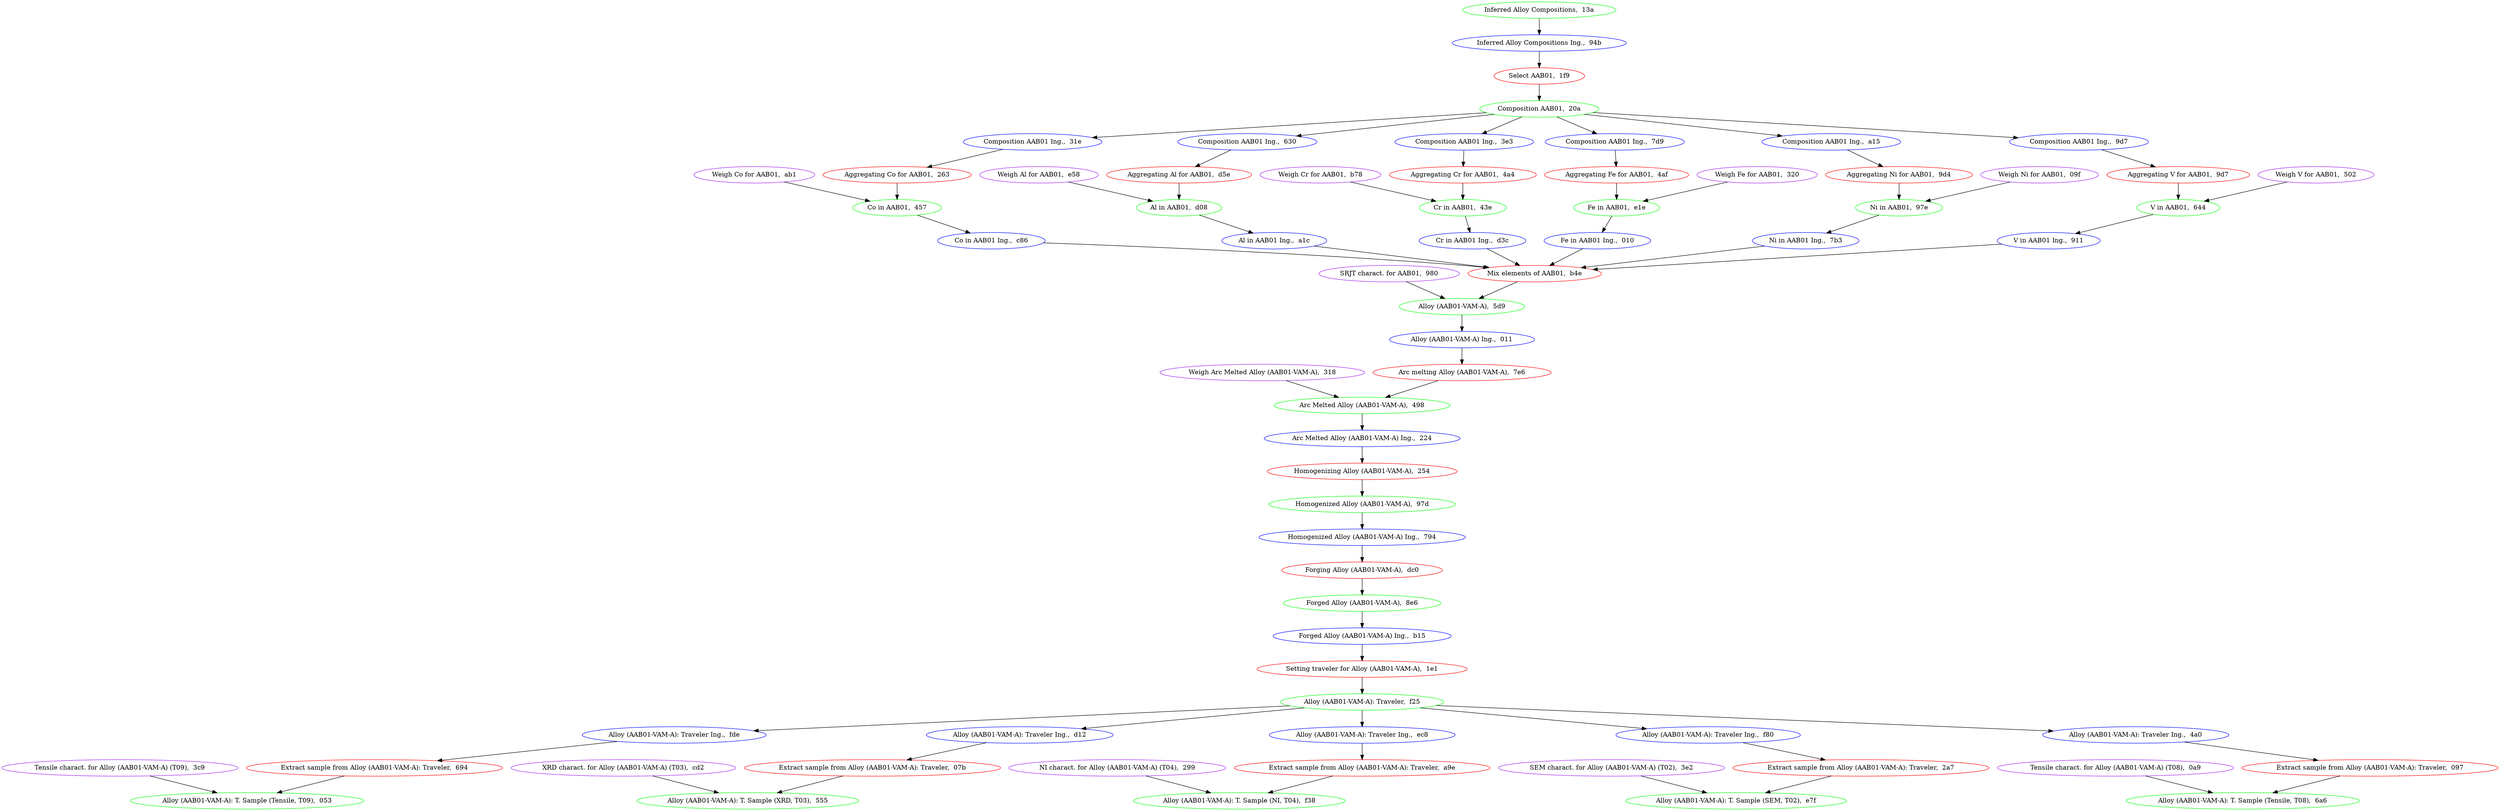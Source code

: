 strict digraph "" {
	graph [bb="0,0,5453.2,1764"];
	node [label="\N",
		nodesep=0.4,
		ranksep=1
	];
	"V in AAB01,  644"	 [color=green,
		height=0.5,
		pos="4755,1314",
		tags="{0: 'composition_id::AAB01', 1: 'batch::A', 2: 'fabrication_method::VAM'}",
		width=2.5276];
	"V in AAB01 Ing.,  911"	 [color=blue,
		height=0.5,
		pos="4472,1242",
		width=3.1233];
	"V in AAB01,  644" -> "V in AAB01 Ing.,  911"	 [pos="e,4532.2,1257.3 4699.1,1299.8 4654.1,1288.3 4590.4,1272.1 4542,1259.8"];
	"Mix elements of AAB01,  b4e"	 [color=red,
		height=0.5,
		pos="3349,1170",
		tags="{0: 'composition_id::AAB01', 1: 'batch::A', 2: 'fabrication_method::VAM'}",
		width=4.0621];
	"V in AAB01 Ing.,  911" -> "Mix elements of AAB01,  b4e"	 [pos="e,3479.1,1178.3 4367.6,1235.3 4164.8,1222.3 3717.5,1193.6 3489.1,1179"];
	"Alloy (AAB01-VAM-A),  5d9"	 [color=green,
		height=0.5,
		pos="3190,1098",
		tags="{0: 'composition_id::AAB01', 1: 'batch::A', 2: 'fabrication_method::VAM'}",
		width=3.8094];
	"Mix elements of AAB01,  b4e" -> "Alloy (AAB01-VAM-A),  5d9"	 [pos="e,3228.4,1115.4 3310.5,1152.6 3288.6,1142.7 3261,1130.2 3237.8,1119.6"];
	"Aggregating V for AAB01,  9d7"	 [color=red,
		height=0.5,
		pos="4755,1386",
		tags="{0: 'composition_id::AAB01', 1: 'batch::A', 2: 'fabrication_method::VAM'}",
		width=4.3329];
	"Aggregating V for AAB01,  9d7" -> "V in AAB01,  644"	 [pos="e,4755,1332.4 4755,1367.8 4755,1360.1 4755,1351 4755,1342.4"];
	"Homogenizing Alloy (AAB01-VAM-A),  254"	 [Atmosphere="Atmosphere, Ar",
		"Cooling Rate"="Cooling Rate, FC",
		Duration="Duration, 24.0 hour",
		Pressure="Pressure, 5.0 pascal",
		"Purging Sequence 1 Pressure"="Purging Sequence 1 Pressure, 4.4e-05 pascal",
		"Purging Sequence 2 Pressure"="Purging Sequence 2 Pressure, 3.7e-05 pascal",
		"Purging Sequence 3 Pressure"="Purging Sequence 3 Pressure, 1.8e-05 pascal",
		"Purging Sequence 4 Pressure"="Purging Sequence 4 Pressure, 1.8e-05 pascal",
		Temperature="Temperature, 1150.0 kelvin",
		color=red,
		height=0.5,
		pos="2972,738",
		tags="{0: 'composition_id::AAB01', 1: 'batch::A', 2: 'fabrication_method::VAM', 3: 'start_date::2022-11-05', 4: 'finish_date::2022-11-09', \
5: 'time_spent::6'}",
		width=5.7592];
	"Homogenized Alloy (AAB01-VAM-A),  97d"	 [color=green,
		height=0.5,
		pos="2972,666",
		tags="{0: 'composition_id::AAB01', 1: 'batch::A', 2: 'fabrication_method::VAM'}",
		width=5.6689];
	"Homogenizing Alloy (AAB01-VAM-A),  254" -> "Homogenized Alloy (AAB01-VAM-A),  97d"	 [pos="e,2972,684.41 2972,719.83 2972,712.13 2972,702.97 2972,694.42"];
	"Homogenized Alloy (AAB01-VAM-A) Ing.,  794"	 [color=blue,
		height=0.5,
		pos="2972,594",
		width=6.2647];
	"Homogenized Alloy (AAB01-VAM-A),  97d" -> "Homogenized Alloy (AAB01-VAM-A) Ing.,  794"	 [pos="e,2972,612.41 2972,647.83 2972,640.13 2972,630.97 2972,622.42"];
	"Forging Alloy (AAB01-VAM-A),  dc0"	 ["Maximum Load Step"="Maximum Load Step, 76.89 pascal",
		"Press Temperature"="Press Temperature, 390.0 kelvin",
		"Soak Time"="Soak Time, 30.0 minute",
		Temperature="Temperature, 1150.0 kelvin",
		color=red,
		height=0.5,
		pos="2972,522",
		tags="{0: 'composition_id::AAB01', 1: 'batch::A', 2: 'fabrication_method::VAM', 3: 'start_date::2022-11-08', 4: 'finish_date::2022-11-19', \
5: 'time_spent::7'}",
		width=4.8746];
	"Homogenized Alloy (AAB01-VAM-A) Ing.,  794" -> "Forging Alloy (AAB01-VAM-A),  dc0"	 [pos="e,2972,540.41 2972,575.83 2972,568.13 2972,558.97 2972,550.42"];
	"Forged Alloy (AAB01-VAM-A),  8e6"	 [color=green,
		height=0.5,
		pos="2972,450",
		tags="{0: 'composition_id::AAB01', 1: 'batch::A', 2: 'fabrication_method::VAM'}",
		width=4.7843];
	"Forging Alloy (AAB01-VAM-A),  dc0" -> "Forged Alloy (AAB01-VAM-A),  8e6"	 [pos="e,2972,468.41 2972,503.83 2972,496.13 2972,486.97 2972,478.42"];
	"Forged Alloy (AAB01-VAM-A) Ing.,  b15"	 [color=blue,
		height=0.5,
		pos="2972,378",
		width=5.3981];
	"Forged Alloy (AAB01-VAM-A),  8e6" -> "Forged Alloy (AAB01-VAM-A) Ing.,  b15"	 [pos="e,2972,396.41 2972,431.83 2972,424.13 2972,414.97 2972,406.42"];
	"Setting traveler for Alloy (AAB01-VAM-A),  1e1"	 [color=red,
		height=0.5,
		pos="2972,306",
		tags="{0: 'composition_id::AAB01', 1: 'batch::A', 2: 'fabrication_method::VAM'}",
		width=6.373];
	"Forged Alloy (AAB01-VAM-A) Ing.,  b15" -> "Setting traveler for Alloy (AAB01-VAM-A),  1e1"	 [pos="e,2972,324.41 2972,359.83 2972,352.13 2972,342.97 2972,334.42"];
	"Weigh V for AAB01,  502"	 ["Mass Loss"="Mass Loss, 0.0 gram",
		"Weighed Mass"="Weighed Mass, 2.6805 gram",
		color=purple,
		height=0.5,
		pos="5056,1386",
		tags="{0: 'composition_id::AAB01', 1: 'batch::A', 2: 'fabrication_method::VAM'}",
		width=3.5205];
	"Weigh V for AAB01,  502" -> "V in AAB01,  644"	 [pos="e,4813.2,1327.9 4991.1,1370.5 4941.5,1358.6 4873.4,1342.3 4823.1,1330.3"];
	"Alloy (AAB01-VAM-A) Ing.,  011"	 [color=blue,
		height=0.5,
		pos="3190,1026",
		width=4.4052];
	"Alloy (AAB01-VAM-A),  5d9" -> "Alloy (AAB01-VAM-A) Ing.,  011"	 [pos="e,3190,1044.4 3190,1079.8 3190,1072.1 3190,1063 3190,1054.4"];
	"Arc melting Alloy (AAB01-VAM-A),  7e6"	 ["Argon Pressure"="Argon Pressure, 850-900",
		Diffusion="Diffusion, Before Each Melt",
		"Ingot Location"="Ingot Location, 3.0 dimensionless",
		"Initial Purging Times"="Initial Purging Times, 3.0 hour",
		"Vacuum Before Melt"="Vacuum Before Melt, 5e-05 dimensionless",
		color=red,
		height=0.5,
		pos="3190,954",
		tags="{0: 'composition_id::AAB01', 1: 'batch::A', 2: 'fabrication_method::VAM', 3: 'start_date::2022-11-03', 4: 'finish_date::2022-11-05', \
5: 'time_spent::3', 6: 'Full Ingot::7::175', 7: 'Full Ingot::6::145', 8: 'Full Ingot::5::145', 9: 'Full Ingot::4::145', 10: 'Full \
Ingot::3::145', 11: 'Full Ingot::2::145', 12: 'Full Ingot::1::110', 13: '3 Part Sections::3::110', 14: '3 Part Sections::2::90', \
15: '3 Part Sections::1::90'}",
		width=5.3981];
	"Alloy (AAB01-VAM-A) Ing.,  011" -> "Arc melting Alloy (AAB01-VAM-A),  7e6"	 [pos="e,3190,972.41 3190,1007.8 3190,1000.1 3190,990.97 3190,982.42"];
	"Ni in AAB01,  97e"	 [color=green,
		height=0.5,
		pos="4145,1314",
		tags="{0: 'composition_id::AAB01', 1: 'batch::A', 2: 'fabrication_method::VAM'}",
		width=2.6359];
	"Ni in AAB01 Ing.,  7b3"	 [color=blue,
		height=0.5,
		pos="3941,1242",
		width=3.2317];
	"Ni in AAB01,  97e" -> "Ni in AAB01 Ing.,  7b3"	 [pos="e,3988.1,1258.6 4100,1298.1 4069.9,1287.5 4030.1,1273.4 3997.8,1262"];
	"Ni in AAB01 Ing.,  7b3" -> "Mix elements of AAB01,  b4e"	 [pos="e,3453.2,1182.7 3849.5,1230.9 3745.5,1218.2 3575.8,1197.6 3463.2,1183.9"];
	"Aggregating Ni for AAB01,  9d4"	 [color=red,
		height=0.5,
		pos="4145,1386",
		tags="{0: 'composition_id::AAB01', 1: 'batch::A', 2: 'fabrication_method::VAM'}",
		width=4.4593];
	"Aggregating Ni for AAB01,  9d4" -> "Ni in AAB01,  97e"	 [pos="e,4145,1332.4 4145,1367.8 4145,1360.1 4145,1351 4145,1342.4"];
	"Composition AAB01 Ing.,  31e"	 [color=blue,
		height=0.5,
		pos="2253,1458",
		width=4.2066];
	"Aggregating Co for AAB01,  263"	 [color=red,
		height=0.5,
		pos="1958,1386",
		tags="{0: 'composition_id::AAB01', 1: 'batch::A', 2: 'fabrication_method::VAM'}",
		width=4.4954];
	"Composition AAB01 Ing.,  31e" -> "Aggregating Co for AAB01,  263"	 [pos="e,2025.4,1402.4 2186.5,1441.8 2141.6,1430.8 2082.2,1416.3 2035.2,1404.8"];
	"Co in AAB01,  457"	 [color=green,
		height=0.5,
		pos="1958,1314",
		tags="{0: 'composition_id::AAB01', 1: 'batch::A', 2: 'fabrication_method::VAM'}",
		width=2.69];
	"Aggregating Co for AAB01,  263" -> "Co in AAB01,  457"	 [pos="e,1958,1332.4 1958,1367.8 1958,1360.1 1958,1351 1958,1342.4"];
	"Co in AAB01 Ing.,  c86"	 [color=blue,
		height=0.5,
		pos="2163,1242",
		width=3.2678];
	"Co in AAB01,  457" -> "Co in AAB01 Ing.,  c86"	 [pos="e,2115.9,1258.6 2003.5,1298 2033.8,1287.4 2073.7,1273.4 2106.1,1262"];
	"Co in AAB01 Ing.,  c86" -> "Mix elements of AAB01,  b4e"	 [pos="e,3245.9,1182.8 2278.3,1238.3 2468.8,1231.7 2861.6,1215.8 3193,1188 3206.9,1186.8 3221.5,1185.4 3235.9,1183.9"];
	"Composition AAB01,  20a"	 [color=green,
		file_links="{0: '/srv/hemi01-j01/openmsimodel/examples/birdshot/input/data/AAB/VAM/A/AAB01/T01', 1: '/srv/hemi01-j01/openmsimodel/examples/birdshot/\
input/data/AAB/VAM/A/AAB01/T01/T05'}",
		height=0.5,
		pos="3359,1530",
		tags="{0: 'composition_id::AAB01', 1: 'batch::A', 2: 'fabrication_method::VAM', 3: 'Co::50', 4: 'Cr::10', 5: 'Fe::15', 6: 'Ni::15', 7: '\
V::10', 8: 'Al::0'}",
		width=3.6108];
	"Composition AAB01,  20a" -> "Composition AAB01 Ing.,  31e"	 [pos="e,2386.1,1466.7 3241.2,1522.3 3036.7,1509 2617,1481.7 2396.1,1467.3"];
	"Composition AAB01 Ing.,  630"	 [color=blue,
		height=0.5,
		pos="2721,1458",
		width=4.2246];
	"Composition AAB01,  20a" -> "Composition AAB01 Ing.,  630"	 [pos="e,2831.3,1470.4 3257.9,1518.6 3144.8,1505.8 2961.7,1485.2 2841.3,1471.6"];
	"Composition AAB01 Ing.,  3e3"	 [color=blue,
		height=0.5,
		pos="3195,1458",
		width=4.2066];
	"Composition AAB01,  20a" -> "Composition AAB01 Ing.,  3e3"	 [pos="e,3234.8,1475.5 3319.7,1512.8 3297.1,1502.8 3268.4,1490.2 3244.2,1479.6"];
	"Composition AAB01 Ing.,  a15"	 [color=blue,
		height=0.5,
		pos="3997,1458",
		width=4.2066];
	"Composition AAB01,  20a" -> "Composition AAB01 Ing.,  a15"	 [pos="e,3887,1470.4 3460.1,1518.6 3573.3,1505.8 3756.7,1485.1 3877,1471.5"];
	"Composition AAB01 Ing.,  7d9"	 [color=blue,
		height=0.5,
		pos="3524,1458",
		width=4.2246];
	"Composition AAB01,  20a" -> "Composition AAB01 Ing.,  7d9"	 [pos="e,3484,1475.5 3398.5,1512.8 3421.4,1502.8 3450.2,1490.2 3474.6,1479.6"];
	"Composition AAB01 Ing.,  9d7"	 [color=blue,
		height=0.5,
		pos="4538,1458",
		width=4.2246];
	"Composition AAB01,  20a" -> "Composition AAB01 Ing.,  9d7"	 [pos="e,4402.7,1466.3 3478,1522.7 3695.6,1509.4 4156.9,1481.3 4392.7,1466.9"];
	"Aggregating Al for AAB01,  d5e"	 [color=red,
		height=0.5,
		pos="2573,1386",
		tags="{0: 'composition_id::AAB01', 1: 'batch::A', 2: 'fabrication_method::VAM'}",
		width=4.4052];
	"Composition AAB01 Ing.,  630" -> "Aggregating Al for AAB01,  d5e"	 [pos="e,2609.1,1403.6 2684.8,1440.4 2664.8,1430.6 2639.7,1418.4 2618.3,1408"];
	"Aggregating Cr for AAB01,  4a4"	 [color=red,
		height=0.5,
		pos="3192,1386",
		tags="{0: 'composition_id::AAB01', 1: 'batch::A', 2: 'fabrication_method::VAM'}",
		width=4.4593];
	"Composition AAB01 Ing.,  3e3" -> "Aggregating Cr for AAB01,  4a4"	 [pos="e,3192.8,1404.4 3194.3,1439.8 3193.9,1432.1 3193.6,1423 3193.2,1414.4"];
	"Composition AAB01 Ing.,  a15" -> "Aggregating Ni for AAB01,  9d4"	 [pos="e,4108.9,1403.6 4033.2,1440.4 4053.3,1430.6 4078.4,1418.4 4099.7,1408"];
	"Aggregating Fe for AAB01,  4af"	 [color=red,
		height=0.5,
		pos="3528,1386",
		tags="{0: 'composition_id::AAB01', 1: 'batch::A', 2: 'fabrication_method::VAM'}",
		width=4.3691];
	"Composition AAB01 Ing.,  7d9" -> "Aggregating Fe for AAB01,  4af"	 [pos="e,3527,1404.4 3525,1439.8 3525.5,1432.1 3526,1423 3526.4,1414.4"];
	"Composition AAB01 Ing.,  9d7" -> "Aggregating V for AAB01,  9d7"	 [pos="e,4703.5,1403.1 4589.2,1441 4620.5,1430.6 4660.9,1417.2 4693.9,1406.3"];
	"Al in AAB01,  d08"	 [color=green,
		height=0.5,
		pos="2573,1314",
		tags="{0: 'composition_id::AAB01', 1: 'batch::A', 2: 'fabrication_method::VAM'}",
		width=2.5998];
	"Aggregating Al for AAB01,  d5e" -> "Al in AAB01,  d08"	 [pos="e,2573,1332.4 2573,1367.8 2573,1360.1 2573,1351 2573,1342.4"];
	"Cr in AAB01,  43e"	 [color=green,
		height=0.5,
		pos="3192,1314",
		tags="{0: 'composition_id::AAB01', 1: 'batch::A', 2: 'fabrication_method::VAM'}",
		width=2.6359];
	"Aggregating Cr for AAB01,  4a4" -> "Cr in AAB01,  43e"	 [pos="e,3192,1332.4 3192,1367.8 3192,1360.1 3192,1351 3192,1342.4"];
	"Fe in AAB01,  e1e"	 [color=green,
		height=0.5,
		pos="3528,1314",
		tags="{0: 'composition_id::AAB01', 1: 'batch::A', 2: 'fabrication_method::VAM'}",
		width=2.6178];
	"Aggregating Fe for AAB01,  4af" -> "Fe in AAB01,  e1e"	 [pos="e,3528,1332.4 3528,1367.8 3528,1360.1 3528,1351 3528,1342.4"];
	"Fe in AAB01 Ing.,  010"	 [color=blue,
		height=0.5,
		pos="3486,1242",
		width=3.2317];
	"Fe in AAB01 Ing.,  010" -> "Mix elements of AAB01,  b4e"	 [pos="e,3382.8,1187.8 3452.9,1224.6 3434.5,1214.9 3411.6,1202.9 3391.9,1192.5"];
	"Fe in AAB01,  e1e" -> "Fe in AAB01 Ing.,  010"	 [pos="e,3496.8,1260.4 3517.4,1295.8 3512.7,1287.8 3507.1,1278.2 3501.9,1269.3"];
	"Alloy (AAB01-VAM-A): T. Sample (XRD, T03),  555"	 [color=green,
		height=0.5,
		pos="1630,18",
		tags="{0: 'composition_id::AAB01', 1: 'batch::A', 2: 'fabrication_method::VAM'}",
		width=6.7341];
	"Extract sample from Alloy (AAB01-VAM-A): Traveler,  07b"	 [color=red,
		height=0.5,
		pos="1902,90",
		tags="{0: 'composition_id::AAB01', 1: 'batch::A', 2: 'fabrication_method::VAM'}",
		width=7.7813];
	"Extract sample from Alloy (AAB01-VAM-A): Traveler,  07b" -> "Alloy (AAB01-VAM-A): T. Sample (XRD, T03),  555"	 [pos="e,1695.6,35.35 1835.8,72.479 1796.5,62.058 1746.4,48.802 1705.5,37.976"];
	"Alloy (AAB01-VAM-A): Traveler,  f25"	 [color=green,
		height=0.5,
		pos="2972,234",
		tags="{0: 'composition_id::AAB01', 1: 'batch::A', 2: 'fabrication_method::VAM'}",
		width=4.9648];
	"Alloy (AAB01-VAM-A): Traveler Ing.,  fde"	 [color=blue,
		height=0.5,
		pos="1469,162",
		width=5.5787];
	"Alloy (AAB01-VAM-A): Traveler,  f25" -> "Alloy (AAB01-VAM-A): Traveler Ing.,  fde"	 [pos="e,1646.2,170.49 2810.5,226.26 2529.8,212.82 1953.8,185.22 1656.2,170.97"];
	"Alloy (AAB01-VAM-A): Traveler Ing.,  d12"	 [color=blue,
		height=0.5,
		pos="2224,162",
		width=5.6689];
	"Alloy (AAB01-VAM-A): Traveler,  f25" -> "Alloy (AAB01-VAM-A): Traveler Ing.,  d12"	 [pos="e,2362,175.28 2842.6,221.54 2711.6,208.94 2509.5,189.48 2372.2,176.26"];
	"Alloy (AAB01-VAM-A): Traveler Ing.,  ec8"	 [color=blue,
		height=0.5,
		pos="2972,162",
		width=5.6328];
	"Alloy (AAB01-VAM-A): Traveler,  f25" -> "Alloy (AAB01-VAM-A): Traveler Ing.,  ec8"	 [pos="e,2972,180.41 2972,215.83 2972,208.13 2972,198.97 2972,190.42"];
	"Alloy (AAB01-VAM-A): Traveler Ing.,  f80"	 [color=blue,
		height=0.5,
		pos="3727,162",
		width=5.5967];
	"Alloy (AAB01-VAM-A): Traveler,  f25" -> "Alloy (AAB01-VAM-A): Traveler Ing.,  f80"	 [pos="e,3589,175.16 3101.8,221.62 3234.4,208.98 3439.9,189.39 3578.7,176.14"];
	"Alloy (AAB01-VAM-A): Traveler Ing.,  4a0"	 [color=blue,
		height=0.5,
		pos="4661,162",
		width=5.6509];
	"Alloy (AAB01-VAM-A): Traveler,  f25" -> "Alloy (AAB01-VAM-A): Traveler Ing.,  4a0"	 [pos="e,4477.7,169.81 3136.7,226.98 3450.4,213.61 4132.4,184.53 4467.4,170.25"];
	"Extract sample from Alloy (AAB01-VAM-A): Traveler,  694"	 [color=red,
		height=0.5,
		pos="814.03,90",
		tags="{0: 'composition_id::AAB01', 1: 'batch::A', 2: 'fabrication_method::VAM'}",
		width=7.7813];
	"Alloy (AAB01-VAM-A): Traveler Ing.,  fde" -> "Extract sample from Alloy (AAB01-VAM-A): Traveler,  694"	 [pos="e,955.51,105.55 1342,148.03 1234.3,136.2 1079.8,119.22 965.73,106.68"];
	"Alloy (AAB01-VAM-A): Traveler Ing.,  d12" -> "Extract sample from Alloy (AAB01-VAM-A): Traveler,  07b"	 [pos="e,1979.5,107.32 2148.9,145.21 2101.2,134.54 2039.2,120.68 1989.3,109.51"];
	"Extract sample from Alloy (AAB01-VAM-A): Traveler,  a9e"	 [color=red,
		height=0.5,
		pos="2972,90",
		tags="{0: 'composition_id::AAB01', 1: 'batch::A', 2: 'fabrication_method::VAM'}",
		width=7.7632];
	"Alloy (AAB01-VAM-A): Traveler Ing.,  ec8" -> "Extract sample from Alloy (AAB01-VAM-A): Traveler,  a9e"	 [pos="e,2972,108.41 2972,143.83 2972,136.13 2972,126.97 2972,118.42"];
	"Extract sample from Alloy (AAB01-VAM-A): Traveler,  2a7"	 [color=red,
		height=0.5,
		pos="4061,90",
		tags="{0: 'composition_id::AAB01', 1: 'batch::A', 2: 'fabrication_method::VAM'}",
		width=7.7813];
	"Alloy (AAB01-VAM-A): Traveler Ing.,  f80" -> "Extract sample from Alloy (AAB01-VAM-A): Traveler,  2a7"	 [pos="e,3980.8,107.3 3804.5,145.3 3854.2,134.59 3918.9,120.64 3970.9,109.43"];
	"Extract sample from Alloy (AAB01-VAM-A): Traveler,  097"	 [color=red,
		height=0.5,
		pos="5173,90",
		tags="{0: 'composition_id::AAB01', 1: 'batch::A', 2: 'fabrication_method::VAM'}",
		width=7.7813];
	"Alloy (AAB01-VAM-A): Traveler Ing.,  4a0" -> "Extract sample from Alloy (AAB01-VAM-A): Traveler,  097"	 [pos="e,5056.6,106.37 4769.6,146.73 4850.6,135.33 4961.6,119.73 5046.6,107.78"];
	"Alloy (AAB01-VAM-A): T. Sample (Tensile, T09),  053"	 [color=green,
		height=0.5,
		pos="536.03,18",
		tags="{0: 'composition_id::AAB01', 1: 'batch::A', 2: 'fabrication_method::VAM'}",
		width=7.0771];
	"Extract sample from Alloy (AAB01-VAM-A): Traveler,  694" -> "Alloy (AAB01-VAM-A): T. Sample (Tensile, T09),  053"	 [pos="e,603.5,35.475 746.38,72.479 706.2,62.074 655.12,48.844 613.35,38.027"];
	"Alloy (AAB01-VAM-A): T. Sample (NI, T04),  f38"	 [color=green,
		height=0.5,
		pos="2704,18",
		tags="{0: 'composition_id::AAB01', 1: 'batch::A', 2: 'fabrication_method::VAM'}",
		width=6.4272];
	"Extract sample from Alloy (AAB01-VAM-A): Traveler,  a9e" -> "Alloy (AAB01-VAM-A): T. Sample (NI, T04),  f38"	 [pos="e,2768.6,35.35 2906.8,72.479 2868,62.058 2818.7,48.802 2778.4,37.976"];
	"Alloy (AAB01-VAM-A): T. Sample (SEM, T02),  e7f"	 [color=green,
		height=0.5,
		pos="3788,18",
		tags="{0: 'composition_id::AAB01', 1: 'batch::A', 2: 'fabrication_method::VAM'}",
		width=6.698];
	"Extract sample from Alloy (AAB01-VAM-A): Traveler,  2a7" -> "Alloy (AAB01-VAM-A): T. Sample (SEM, T02),  e7f"	 [pos="e,3853.8,35.35 3994.6,72.479 3955,62.036 3904.6,48.746 3863.5,37.907"];
	"Alloy (AAB01-VAM-A): T. Sample (Tensile, T08),  6a6"	 [color=green,
		height=0.5,
		pos="4895,18",
		tags="{0: 'composition_id::AAB01', 1: 'batch::A', 2: 'fabrication_method::VAM'}",
		width=7.0771];
	"Extract sample from Alloy (AAB01-VAM-A): Traveler,  097" -> "Alloy (AAB01-VAM-A): T. Sample (Tensile, T08),  6a6"	 [pos="e,4962.5,35.475 5105.4,72.479 5065.2,62.074 5014.1,48.844 4972.4,38.027"];
	"Setting traveler for Alloy (AAB01-VAM-A),  1e1" -> "Alloy (AAB01-VAM-A): Traveler,  f25"	 [pos="e,2972,252.41 2972,287.83 2972,280.13 2972,270.97 2972,262.42"];
	"Weigh Arc Melted Alloy (AAB01-VAM-A),  318"	 ["Mass Loss"="Mass Loss, 0.03 gram",
		"Weighed Mass"="Weighed Mass, 29.983 gram",
		color=purple,
		height=0.5,
		pos="2754,954",
		tags="{0: 'composition_id::AAB01', 1: 'batch::A', 2: 'fabrication_method::VAM'}",
		width=6.2106];
	"Arc Melted Alloy (AAB01-VAM-A),  498"	 [color=green,
		height=0.5,
		pos="2972,882",
		tags="{0: 'composition_id::AAB01', 1: 'batch::A', 2: 'fabrication_method::VAM'}",
		width=5.344];
	"Weigh Arc Melted Alloy (AAB01-VAM-A),  318" -> "Arc Melted Alloy (AAB01-VAM-A),  498"	 [pos="e,2919.5,899.35 2807.1,936.48 2838,926.26 2877.2,913.31 2909.7,902.6"];
	"Arc Melted Alloy (AAB01-VAM-A) Ing.,  224"	 [color=blue,
		height=0.5,
		pos="2972,810",
		width=5.9398];
	"Arc Melted Alloy (AAB01-VAM-A),  498" -> "Arc Melted Alloy (AAB01-VAM-A) Ing.,  224"	 [pos="e,2972,828.41 2972,863.83 2972,856.13 2972,846.97 2972,838.42"];
	"Arc Melted Alloy (AAB01-VAM-A) Ing.,  224" -> "Homogenizing Alloy (AAB01-VAM-A),  254"	 [pos="e,2972,756.41 2972,791.83 2972,784.13 2972,774.97 2972,766.42"];
	"Arc melting Alloy (AAB01-VAM-A),  7e6" -> "Arc Melted Alloy (AAB01-VAM-A),  498"	 [pos="e,3024.8,899.44 3137.5,936.66 3106.6,926.44 3067.3,913.45 3034.7,902.7"];
	"Select AAB01,  1f9"	 [color=red,
		file_links="{0: '/srv/hemi01-j01/openmsimodel/examples/birdshot/input/data/AAB/VAM/A/AAB01/T01', 1: '/srv/hemi01-j01/openmsimodel/examples/birdshot/\
input/data/AAB/VAM/A/AAB01/T01/T05'}",
		height=0.5,
		pos="3359,1602",
		tags="{0: 'composition_id::AAB01', 1: 'batch::A', 2: 'fabrication_method::VAM', 3: 'Co::50', 4: 'Cr::10', 5: 'Fe::15', 6: 'Ni::15', 7: '\
V::10', 8: 'Al::0'}",
		width=2.7442];
	"Select AAB01,  1f9" -> "Composition AAB01,  20a"	 [pos="e,3359,1548.4 3359,1583.8 3359,1576.1 3359,1567 3359,1558.4"];
	"XRD charact. for Alloy (AAB01-VAM-A) (T03),  cd2"	 ["Hardness, HV"="Hardness, HV, 238.1 pascal",
		"Lattice Parameter"="Lattice Parameter, 3.5654121415971916 centimeter",
		Phase="Phase, FCC",
		"SD, HV"="SD, HV, 2.062765134473628 pascal",
		color=purple,
		height=0.5,
		pos="1358,90",
		tags="{0: 'composition_id::AAB01', 1: 'batch::A', 2: 'fabrication_method::VAM'}",
		width=6.8244];
	"XRD charact. for Alloy (AAB01-VAM-A) (T03),  cd2" -> "Alloy (AAB01-VAM-A): T. Sample (XRD, T03),  555"	 [pos="e,1564.3,35.393 1423.9,72.571 1463.3,62.129 1513.6,48.818 1554.6,37.956"];
	"Weigh Cr for AAB01,  b78"	 ["Mass Loss"="Mass Loss, 0.0 gram",
		"Weighed Mass"="Weighed Mass, 2.7365 gram",
		color=purple,
		height=0.5,
		pos="2882,1386",
		tags="{0: 'composition_id::AAB01', 1: 'batch::A', 2: 'fabrication_method::VAM'}",
		width=3.665];
	"Weigh Cr for AAB01,  b78" -> "Cr in AAB01,  43e"	 [pos="e,3131.8,1328 2948.9,1370.5 3000,1358.6 3070.2,1342.3 3122,1330.3"];
	"Cr in AAB01 Ing.,  d3c"	 [color=blue,
		height=0.5,
		pos="3213,1242",
		width=3.2317];
	"Cr in AAB01,  43e" -> "Cr in AAB01 Ing.,  d3c"	 [pos="e,3207.7,1260.4 3197.3,1295.8 3199.6,1288 3202.3,1278.8 3204.8,1270.1"];
	"Cr in AAB01 Ing.,  d3c" -> "Mix elements of AAB01,  b4e"	 [pos="e,3315.5,1187.8 3245.9,1224.6 3264.1,1214.9 3286.9,1202.9 3306.5,1192.5"];
	"Al in AAB01 Ing.,  a1c"	 [color=blue,
		height=0.5,
		pos="2780,1242",
		width=3.1775];
	"Al in AAB01,  d08" -> "Al in AAB01 Ing.,  a1c"	 [pos="e,2732.5,1258.5 2618.5,1298.2 2649.2,1287.5 2690.1,1273.3 2723,1261.8"];
	"Al in AAB01 Ing.,  a1c" -> "Mix elements of AAB01,  b4e"	 [pos="e,3246.9,1182.9 2869.2,1230.7 2968.6,1218.1 3129.3,1197.8 3237,1184.2"];
	"Weigh Al for AAB01,  e58"	 ["Mass Loss"="Mass Loss, 0.0 gram",
		"Weighed Mass"="Weighed Mass, 0.0 gram",
		color=purple,
		height=0.5,
		pos="2267,1386",
		tags="{0: 'composition_id::AAB01', 1: 'batch::A', 2: 'fabrication_method::VAM'}",
		width=3.5927];
	"Weigh Al for AAB01,  e58" -> "Al in AAB01,  d08"	 [pos="e,2513.6,1328 2333,1370.5 2383.4,1358.6 2452.5,1342.4 2503.6,1330.3"];
	"Tensile charact. for Alloy (AAB01-VAM-A) (T08),  0a9"	 ["Elastic Modulus, GPa"="Elastic Modulus, GPa, 228.28198949128526 gigapascal",
		"Elongation, %"="Elongation, %, 37.76296231554319 dimensionless",
		"Strain Hardening, MPa"="Strain Hardening, MPa, -1666.4729082726535 megapascal",
		"UTS, MPa"="UTS, MPa, 1063.7926747442789 megapascal",
		"Yield Strength, MPa"="Yield Strength, MPa, 502.3237512553356 megapascal",
		color=purple,
		dUTS_dY="dUTS_dY, 2.1177431329611642 dimensionless",
		height=0.5,
		pos="4617,90",
		tags="{0: 'composition_id::AAB01', 1: 'batch::A', 2: 'fabrication_method::VAM'}",
		width=7.1674];
	"Tensile charact. for Alloy (AAB01-VAM-A) (T08),  0a9" -> "Alloy (AAB01-VAM-A): T. Sample (Tensile, T08),  6a6"	 [pos="e,4827.9,35.393 4684.3,72.571 4724.6,62.129 4776,48.818 4818,37.956"];
	"NI charact. for Alloy (AAB01-VAM-A) (T04),  299"	 [color=purple,
		height=0.5,
		pos="2437,90",
		tags="{0: 'composition_id::AAB01', 1: 'batch::A', 2: 'fabrication_method::VAM'}",
		width=6.5897];
	"NI charact. for Alloy (AAB01-VAM-A) (T04),  299" -> "Alloy (AAB01-VAM-A): T. Sample (NI, T04),  f38"	 [pos="e,2639.8,35.312 2501.3,72.663 2540.1,62.207 2589.6,48.847 2630,37.953"];
	"Weigh Co for AAB01,  ab1"	 ["Mass Loss"="Mass Loss, 0.0 gram",
		"Weighed Mass"="Weighed Mass, 15.5252 gram",
		color=purple,
		height=0.5,
		pos="1646,1386",
		tags="{0: 'composition_id::AAB01', 1: 'batch::A', 2: 'fabrication_method::VAM'}",
		width=3.665];
	"Weigh Co for AAB01,  ab1" -> "Co in AAB01,  457"	 [pos="e,1897.2,1328 1713.3,1370.5 1764.7,1358.6 1835.2,1342.3 1887.3,1330.3"];
	"Tensile charact. for Alloy (AAB01-VAM-A) (T09),  3c9"	 ["Elastic Modulus, GPa"="Elastic Modulus, GPa, 231.28179906377034 gigapascal",
		"Elongation, %"="Elongation, %, 31.351181385490822 dimensionless",
		"Strain Hardening, MPa"="Strain Hardening, MPa, -1948.45757317272 megapascal",
		"UTS, MPa"="UTS, MPa, 1012.9387806209199 megapascal",
		"Yield Strength, MPa"="Yield Strength, MPa, 576.1429261274045 megapascal",
		color=purple,
		dUTS_dY="dUTS_dY, 1.7581380152134771 dimensionless",
		height=0.5,
		pos="258.03,90",
		tags="{0: 'composition_id::AAB01', 1: 'batch::A', 2: 'fabrication_method::VAM'}",
		width=7.1674];
	"Tensile charact. for Alloy (AAB01-VAM-A) (T09),  3c9" -> "Alloy (AAB01-VAM-A): T. Sample (Tensile, T09),  053"	 [pos="e,468.87,35.393 325.32,72.571 365.64,62.129 417.04,48.818 458.98,37.956"];
	"SEM charact. for Alloy (AAB01-VAM-A) (T02),  3e2"	 [color=purple,
		height=0.5,
		pos="3516,90",
		tags="{0: 'composition_id::AAB01', 1: 'batch::A', 2: 'fabrication_method::VAM'}",
		width=6.8605];
	"SEM charact. for Alloy (AAB01-VAM-A) (T02),  3e2" -> "Alloy (AAB01-VAM-A): T. Sample (SEM, T02),  e7f"	 [pos="e,3722.3,35.393 3581.9,72.571 3621.3,62.129 3671.6,48.818 3712.6,37.956"];
	"Inferred Alloy Compositions,  13a"	 [color=green,
		file_links="{0: '/srv/hemi01-j01/openmsimodel/examples/birdshot/input/Sample Data/Iteration2_AAB/HTMDEC AAB Summary Synthesis Results.xlsx'}",
		height=0.5,
		pos="3359,1746",
		tags="{0: 'AAB01::Co::50', 1: 'AAB01::Cr::10', 2: 'AAB01::Fe::15', 3: 'AAB01::Ni::15', 4: 'AAB01::V::10', 5: 'AAB01::Al::0', 6: 'AAB02::\
Co::5', 7: 'AAB02::Cr::0', 8: 'AAB02::Fe::75', 9: 'AAB02::Ni::20', 10: 'AAB02::V::0', 11: 'AAB02::Al::0', 12: 'AAB03::Co::25', 13: '\
AAB03::Cr::10', 14: 'AAB03::Fe::35', 15: 'AAB03::Ni::25', 16: 'AAB03::V::5', 17: 'AAB03::Al::0', 18: 'AAB04::Co::25', 19: 'AAB04::\
Cr::10', 20: 'AAB04::Fe::25', 21: 'AAB04::Ni::35', 22: 'AAB04::V::5', 23: 'AAB04::Al::0', 24: 'AAB05::Co::25', 25: 'AAB05::Cr::5', \
26: 'AAB05::Fe::10', 27: 'AAB05::Ni::50', 28: 'AAB05::V::10', 29: 'AAB05::Al::0', 30: 'AAB06::Co::30', 31: 'AAB06::Cr::20', 32: '\
AAB06::Fe::5', 33: 'AAB06::Ni::40', 34: 'AAB06::V::5', 35: 'AAB06::Al::0', 36: 'AAB07::Co::40', 37: 'AAB07::Cr::15', 38: 'AAB07::\
Fe::5', 39: 'AAB07::Ni::30', 40: 'AAB07::V::10', 41: 'AAB07::Al::0', 42: 'AAB08::Co::5', 43: 'AAB08::Cr::10', 44: 'AAB08::Fe::30', \
45: 'AAB08::Ni::50', 46: 'AAB08::V::5', 47: 'AAB08::Al::0', 48: 'AAB09::Co::30', 49: 'AAB09::Cr::0', 50: 'AAB09::Fe::30', 51: 'AAB09::\
Ni::35', 52: 'AAB09::V::5', 53: 'AAB09::Al::0', 54: 'AAB10::Co::20', 55: 'AAB10::Cr::5', 56: 'AAB10::Fe::25', 57: 'AAB10::Ni::45', \
58: 'AAB10::V::0', 59: 'AAB10::Al::5', 60: 'AAB11::Co::5', 61: 'AAB11::Cr::20', 62: 'AAB11::Fe::10', 63: 'AAB11::Ni::55.00000000000001', \
64: 'AAB11::V::10', 65: 'AAB11::Al::0', 66: 'AAB12::Co::15', 67: 'AAB12::Cr::5', 68: 'AAB12::Fe::20', 69: 'AAB12::Ni::40', 70: '\
AAB12::V::20', 71: 'AAB12::Al::0', 72: 'AAB13::Co::5', 73: 'AAB13::Cr::10', 74: 'AAB13::Fe::35', 75: 'AAB13::Ni::45', 76: 'AAB13::\
V::0', 77: 'AAB13::Al::5', 78: 'AAB14::Co::10', 79: 'AAB14::Cr::0', 80: 'AAB14::Fe::30', 81: 'AAB14::Ni::50', 82: 'AAB14::V::5', \
83: 'AAB14::Al::5', 84: 'AAB15::Co::5', 85: 'AAB15::Cr::10', 86: 'AAB15::Fe::20', 87: 'AAB15::Ni::55.00000000000001', 88: 'AAB15::\
V::5', 89: 'AAB15::Al::5', 90: 'AAB16::Co::5', 91: 'AAB16::Cr::0', 92: 'AAB16::Fe::15', 93: 'AAB16::Ni::65', 94: 'AAB16::V::0', \
95: 'AAB16::Al::15'}",
		width=4.6579];
	"Inferred Alloy Compositions Ing.,  94b"	 [color=blue,
		height=0.5,
		pos="3359,1674",
		width=5.2718];
	"Inferred Alloy Compositions,  13a" -> "Inferred Alloy Compositions Ing.,  94b"	 [pos="e,3359,1692.4 3359,1727.8 3359,1720.1 3359,1711 3359,1702.4"];
	"Inferred Alloy Compositions Ing.,  94b" -> "Select AAB01,  1f9"	 [pos="e,3359,1620.4 3359,1655.8 3359,1648.1 3359,1639 3359,1630.4"];
	"SRJT charact. for AAB01,  980"	 ["Avg. Corrected Hardness (Gpa)"="Avg. Corrected Hardness (Gpa), 2.67949162111111 gigapascal",
		"Avg. Corrected Modulus (Gpa)"="Avg. Corrected Modulus (Gpa), 194.270378133333 gigapascal",
		"Avg. Pile-up Ratio"="Avg. Pile-up Ratio, 91.1395333333333 dimensionless",
		"Avg. Raw Hardness (Gpa)"="Avg. Raw Hardness (Gpa), 2.94 gigapascal",
		"Avg. Raw Modulus (Gpa)"="Avg. Raw Modulus (Gpa), 213.155555555556 gigapascal",
		"Strain Rate Sensitivity Exponent"="Strain Rate Sensitivity Exponent, 0.0083582225418888 dimensionless",
		"Strain Rate Sensitivity Exponent Std. Dev."="Strain Rate Sensitivity Exponent Std. Dev., 0.0014108980951666 dimensionless",
		color=purple,
		height=0.5,
		pos="3031,1170",
		tags="{0: 'composition_id::AAB01', 1: 'batch::A', 2: 'fabrication_method::VAM'}",
		width=4.2607];
	"SRJT charact. for AAB01,  980" -> "Alloy (AAB01-VAM-A),  5d9"	 [pos="e,3151.6,1115.4 3069.5,1152.6 3091.4,1142.7 3119,1130.2 3142.3,1119.6"];
	"Weigh Fe for AAB01,  320"	 ["Mass Loss"="Mass Loss, 0.0 gram",
		"Weighed Mass"="Weighed Mass, 4.418 gram",
		color=purple,
		height=0.5,
		pos="3835,1386",
		tags="{0: 'composition_id::AAB01', 1: 'batch::A', 2: 'fabrication_method::VAM'}",
		width=3.6469];
	"Weigh Fe for AAB01,  320" -> "Fe in AAB01,  e1e"	 [pos="e,3587.8,1328 3768.4,1370.4 3718,1358.6 3648.9,1342.4 3597.7,1330.4"];
	"Weigh Ni for AAB01,  09f"	 ["Mass Loss"="Mass Loss, 0.0 gram",
		"Weighed Mass"="Weighed Mass, 4.6323 gram",
		color=purple,
		height=0.5,
		pos="4452,1386",
		tags="{0: 'composition_id::AAB01', 1: 'batch::A', 2: 'fabrication_method::VAM'}",
		width=3.5747];
	"Weigh Ni for AAB01,  09f" -> "Ni in AAB01,  97e"	 [pos="e,4204.9,1328 4385.8,1370.5 4335.4,1358.6 4266.2,1342.4 4214.9,1330.4"];
}
